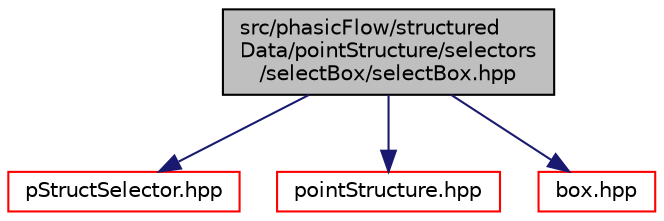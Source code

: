 digraph "src/phasicFlow/structuredData/pointStructure/selectors/selectBox/selectBox.hpp"
{
 // LATEX_PDF_SIZE
  edge [fontname="Helvetica",fontsize="10",labelfontname="Helvetica",labelfontsize="10"];
  node [fontname="Helvetica",fontsize="10",shape=record];
  Node1 [label="src/phasicFlow/structured\lData/pointStructure/selectors\l/selectBox/selectBox.hpp",height=0.2,width=0.4,color="black", fillcolor="grey75", style="filled", fontcolor="black",tooltip=" "];
  Node1 -> Node2 [color="midnightblue",fontsize="10",style="solid",fontname="Helvetica"];
  Node2 [label="pStructSelector.hpp",height=0.2,width=0.4,color="red", fillcolor="white", style="filled",URL="$pStructSelector_8hpp.html",tooltip=" "];
  Node1 -> Node60 [color="midnightblue",fontsize="10",style="solid",fontname="Helvetica"];
  Node60 [label="pointStructure.hpp",height=0.2,width=0.4,color="red", fillcolor="white", style="filled",URL="$pointStructure_8hpp.html",tooltip=" "];
  Node1 -> Node115 [color="midnightblue",fontsize="10",style="solid",fontname="Helvetica"];
  Node115 [label="box.hpp",height=0.2,width=0.4,color="red", fillcolor="white", style="filled",URL="$box_8hpp.html",tooltip=" "];
}
